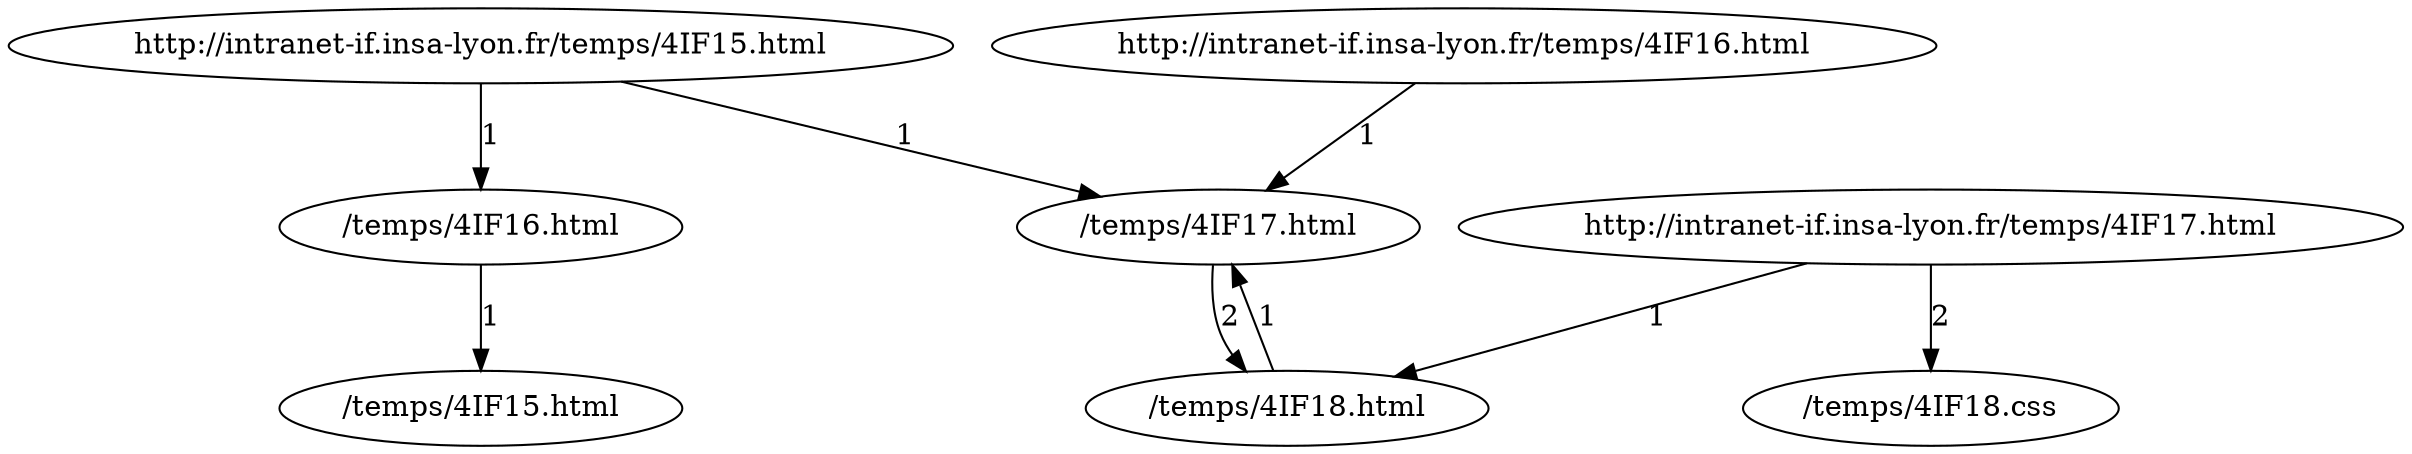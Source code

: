 digraph {
"/temps/4IF15.html";
"/temps/4IF16.html";
"/temps/4IF17.html";
"/temps/4IF18.css";
"/temps/4IF18.html";
"http://intranet-if.insa-lyon.fr/temps/4IF15.html";
"http://intranet-if.insa-lyon.fr/temps/4IF16.html";
"http://intranet-if.insa-lyon.fr/temps/4IF17.html";
"/temps/4IF16.html" -> "/temps/4IF15.html" [label="1"];
"http://intranet-if.insa-lyon.fr/temps/4IF15.html" -> "/temps/4IF16.html" [label="1"];
"/temps/4IF18.html" -> "/temps/4IF17.html" [label="1"];
"http://intranet-if.insa-lyon.fr/temps/4IF15.html" -> "/temps/4IF17.html" [label="1"];
"http://intranet-if.insa-lyon.fr/temps/4IF16.html" -> "/temps/4IF17.html" [label="1"];
"http://intranet-if.insa-lyon.fr/temps/4IF17.html" -> "/temps/4IF18.css" [label="2"];
"/temps/4IF17.html" -> "/temps/4IF18.html" [label="2"];
"http://intranet-if.insa-lyon.fr/temps/4IF17.html" -> "/temps/4IF18.html" [label="1"];
}